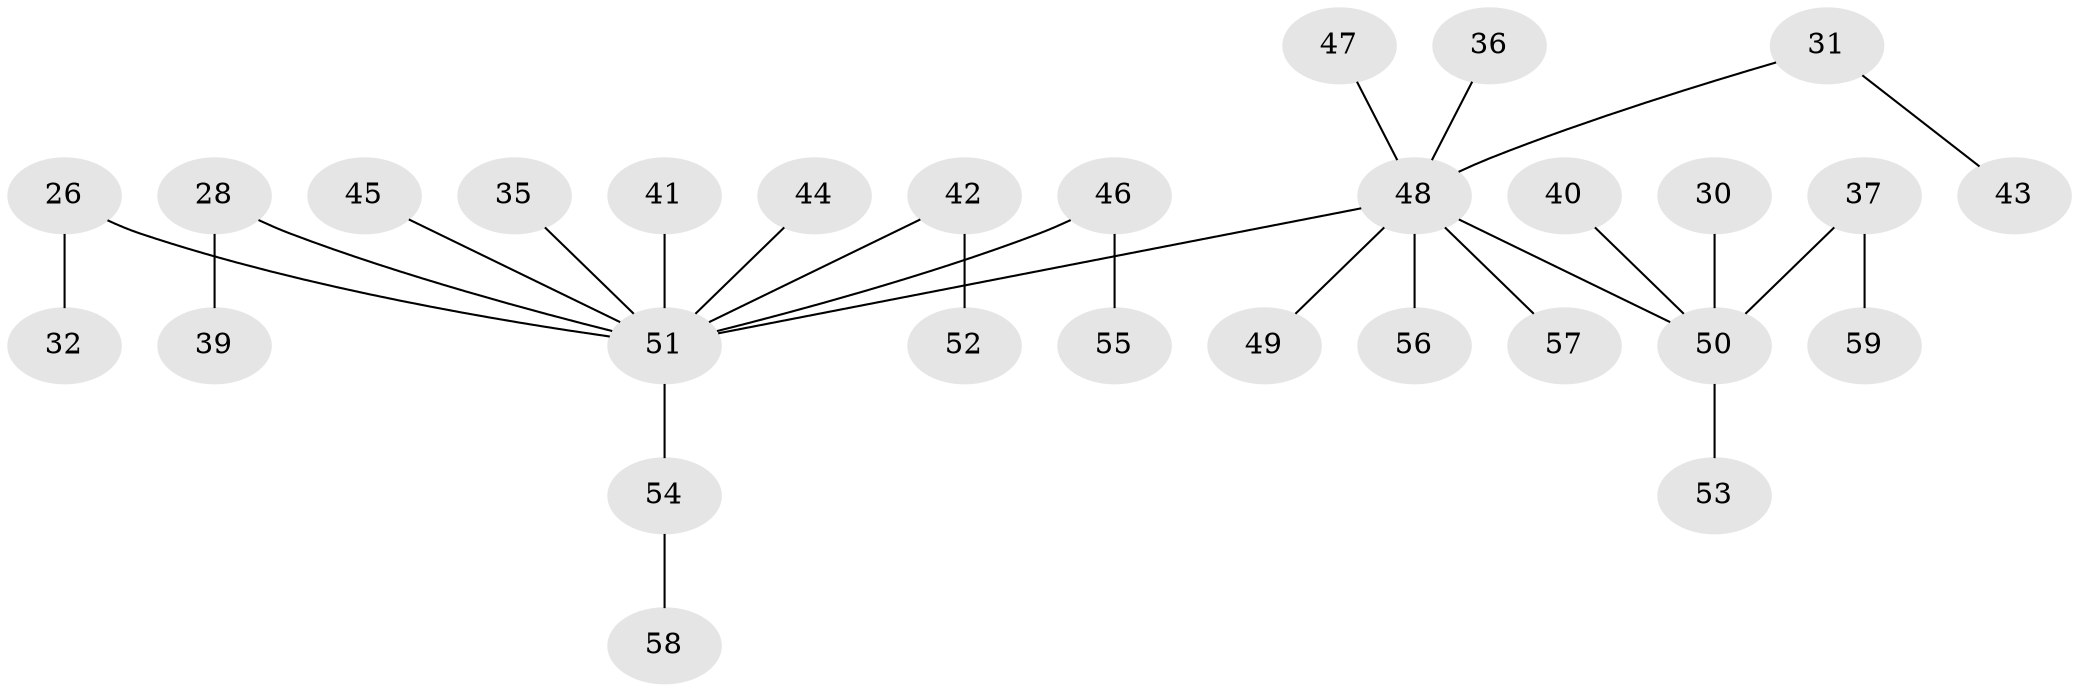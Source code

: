 // original degree distribution, {3: 0.13559322033898305, 5: 0.05084745762711865, 1: 0.4576271186440678, 2: 0.3050847457627119, 4: 0.03389830508474576, 6: 0.01694915254237288}
// Generated by graph-tools (version 1.1) at 2025/56/03/04/25 21:56:38]
// undirected, 29 vertices, 28 edges
graph export_dot {
graph [start="1"]
  node [color=gray90,style=filled];
  26;
  28;
  30;
  31;
  32;
  35;
  36;
  37;
  39;
  40 [super="+20+23"];
  41;
  42;
  43;
  44;
  45;
  46;
  47;
  48 [super="+1+2+24+15+22"];
  49;
  50 [super="+9+17+29"];
  51 [super="+38+33+34"];
  52;
  53;
  54;
  55;
  56;
  57;
  58;
  59;
  26 -- 32;
  26 -- 51;
  28 -- 39;
  28 -- 51;
  30 -- 50;
  31 -- 43;
  31 -- 48;
  35 -- 51;
  36 -- 48;
  37 -- 59;
  37 -- 50;
  40 -- 50;
  41 -- 51;
  42 -- 52;
  42 -- 51;
  44 -- 51;
  45 -- 51;
  46 -- 55;
  46 -- 51;
  47 -- 48;
  48 -- 57;
  48 -- 49;
  48 -- 56;
  48 -- 50;
  48 -- 51;
  50 -- 53;
  51 -- 54;
  54 -- 58;
}
